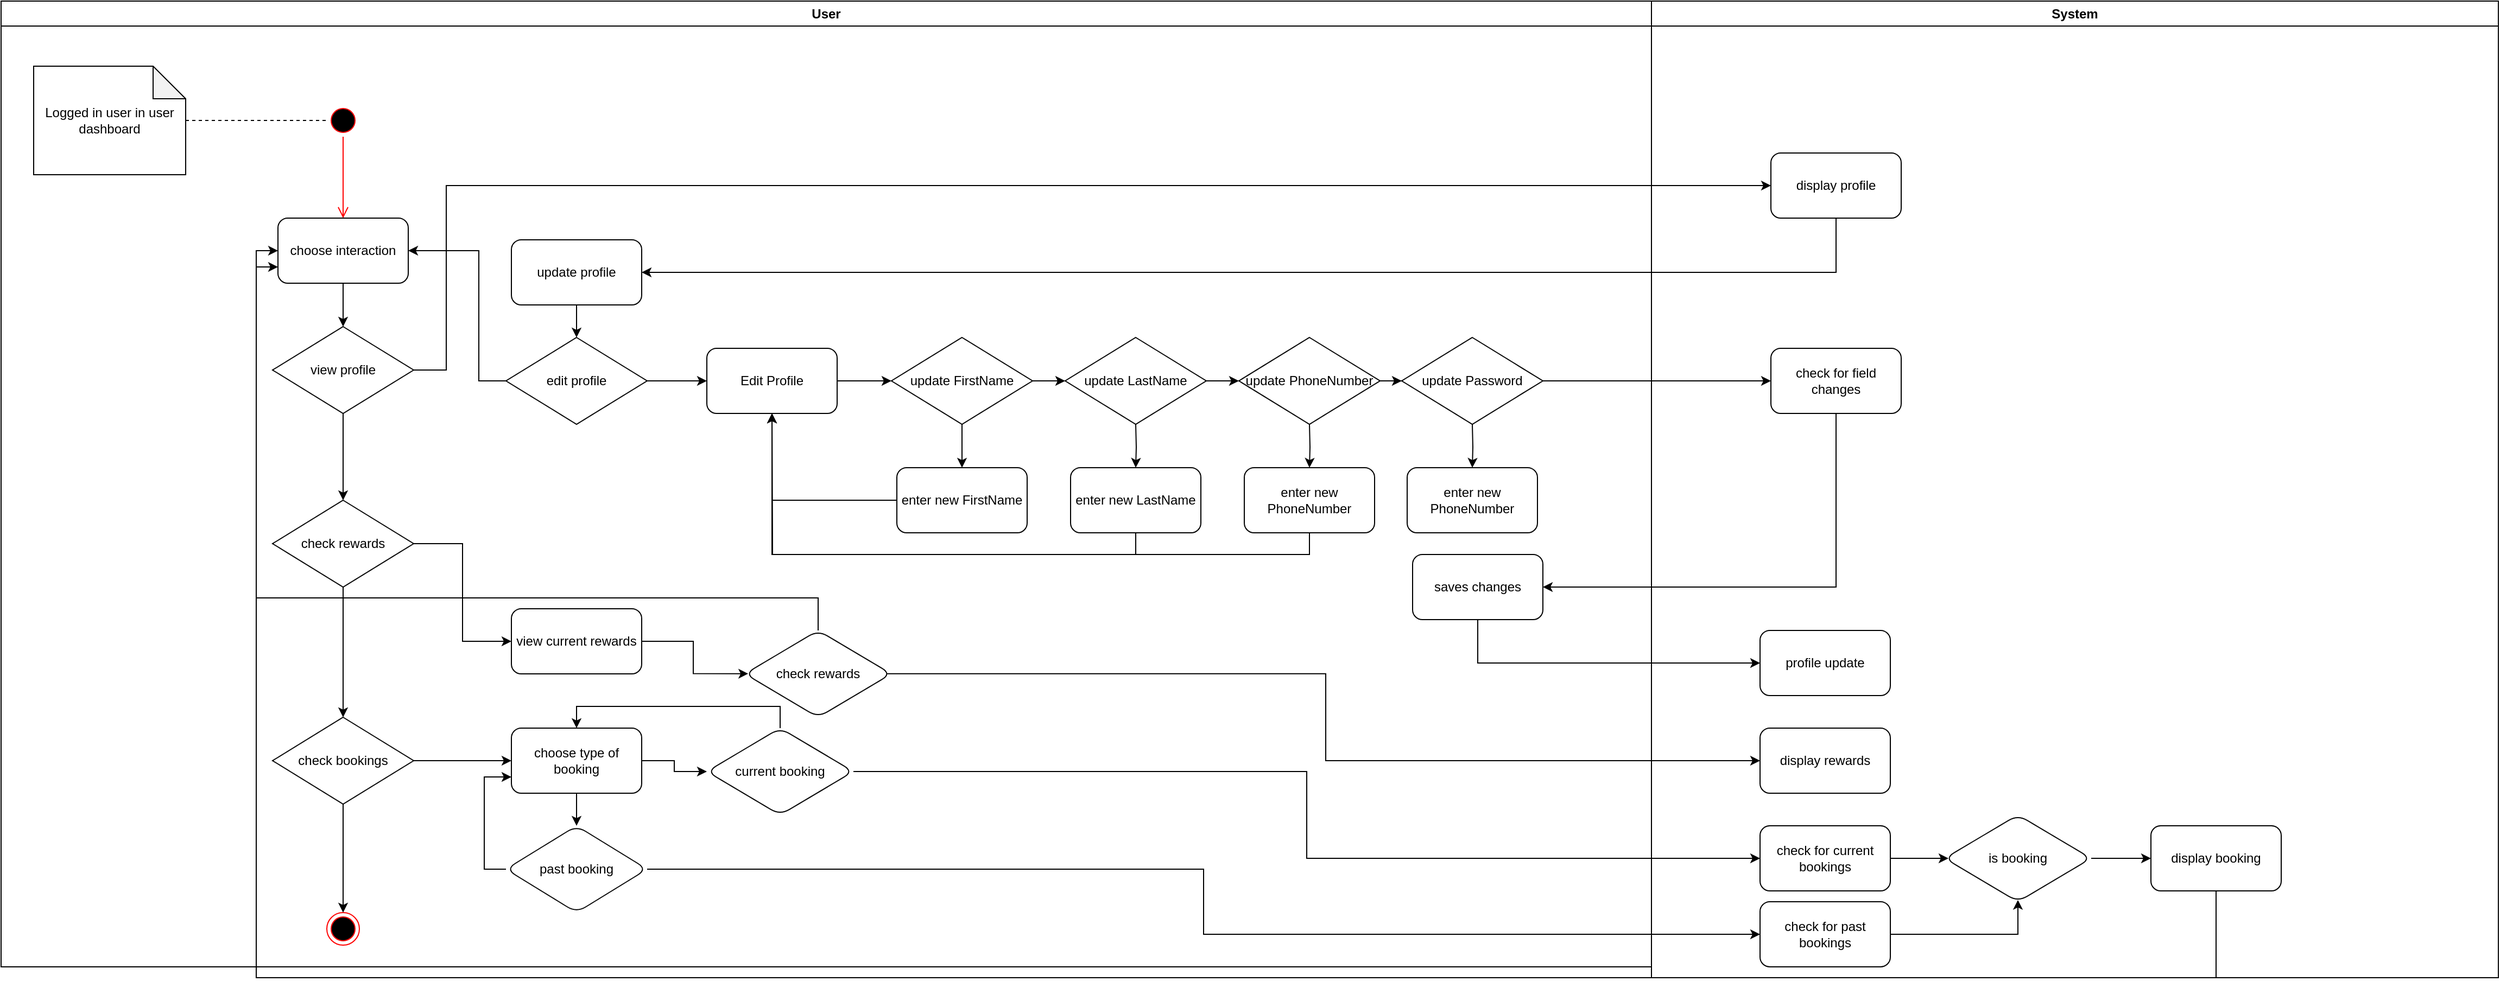 <mxfile version="21.6.8" type="device">
  <diagram name="Page-1" id="j6ZUwTwEuw8l7XssZwEK">
    <mxGraphModel dx="1214" dy="712" grid="1" gridSize="10" guides="1" tooltips="1" connect="1" arrows="1" fold="1" page="1" pageScale="1" pageWidth="1600" pageHeight="900" math="0" shadow="0">
      <root>
        <mxCell id="0" />
        <mxCell id="1" parent="0" />
        <mxCell id="_EfbOmLes6nvlu2SDe32-1" value="" style="ellipse;html=1;shape=endState;fillColor=#000000;strokeColor=#ff0000;" parent="1" vertex="1">
          <mxGeometry x="370" y="840" width="30" height="30" as="geometry" />
        </mxCell>
        <mxCell id="_EfbOmLes6nvlu2SDe32-2" value="" style="ellipse;html=1;shape=startState;fillColor=#000000;strokeColor=#ff0000;" parent="1" vertex="1">
          <mxGeometry x="370" y="95" width="30" height="30" as="geometry" />
        </mxCell>
        <mxCell id="_EfbOmLes6nvlu2SDe32-3" value="" style="edgeStyle=orthogonalEdgeStyle;html=1;verticalAlign=bottom;endArrow=open;endSize=8;strokeColor=#ff0000;rounded=0;entryX=0.5;entryY=0;entryDx=0;entryDy=0;" parent="1" source="_EfbOmLes6nvlu2SDe32-2" target="_EfbOmLes6nvlu2SDe32-9" edge="1">
          <mxGeometry relative="1" as="geometry">
            <mxPoint x="385" y="185" as="targetPoint" />
          </mxGeometry>
        </mxCell>
        <mxCell id="_EfbOmLes6nvlu2SDe32-6" style="edgeStyle=orthogonalEdgeStyle;rounded=0;orthogonalLoop=1;jettySize=auto;html=1;entryX=0;entryY=0.5;entryDx=0;entryDy=0;endArrow=none;endFill=0;dashed=1;" parent="1" source="_EfbOmLes6nvlu2SDe32-5" target="_EfbOmLes6nvlu2SDe32-2" edge="1">
          <mxGeometry relative="1" as="geometry" />
        </mxCell>
        <mxCell id="_EfbOmLes6nvlu2SDe32-5" value="Logged in user in user dashboard" style="shape=note;whiteSpace=wrap;html=1;backgroundOutline=1;darkOpacity=0.05;" parent="1" vertex="1">
          <mxGeometry x="100" y="60" width="140" height="100" as="geometry" />
        </mxCell>
        <mxCell id="_EfbOmLes6nvlu2SDe32-20" style="edgeStyle=orthogonalEdgeStyle;rounded=0;orthogonalLoop=1;jettySize=auto;html=1;entryX=0.5;entryY=0;entryDx=0;entryDy=0;" parent="1" source="_EfbOmLes6nvlu2SDe32-9" target="_EfbOmLes6nvlu2SDe32-10" edge="1">
          <mxGeometry relative="1" as="geometry" />
        </mxCell>
        <mxCell id="_EfbOmLes6nvlu2SDe32-9" value="choose interaction" style="rounded=1;whiteSpace=wrap;html=1;" parent="1" vertex="1">
          <mxGeometry x="325" y="200" width="120" height="60" as="geometry" />
        </mxCell>
        <mxCell id="_EfbOmLes6nvlu2SDe32-12" value="" style="edgeStyle=orthogonalEdgeStyle;rounded=0;orthogonalLoop=1;jettySize=auto;html=1;entryX=0.5;entryY=0;entryDx=0;entryDy=0;" parent="1" source="_EfbOmLes6nvlu2SDe32-10" target="_EfbOmLes6nvlu2SDe32-13" edge="1">
          <mxGeometry relative="1" as="geometry">
            <mxPoint x="385" y="430" as="targetPoint" />
          </mxGeometry>
        </mxCell>
        <mxCell id="_EfbOmLes6nvlu2SDe32-19" style="edgeStyle=orthogonalEdgeStyle;rounded=0;orthogonalLoop=1;jettySize=auto;html=1;exitX=1;exitY=0.5;exitDx=0;exitDy=0;entryX=0;entryY=0.5;entryDx=0;entryDy=0;" parent="1" source="_EfbOmLes6nvlu2SDe32-10" target="_EfbOmLes6nvlu2SDe32-18" edge="1">
          <mxGeometry relative="1" as="geometry">
            <Array as="points">
              <mxPoint x="480" y="340" />
              <mxPoint x="480" y="170" />
              <mxPoint x="1390" y="170" />
            </Array>
          </mxGeometry>
        </mxCell>
        <mxCell id="_EfbOmLes6nvlu2SDe32-10" value="view profile" style="rhombus;whiteSpace=wrap;html=1;" parent="1" vertex="1">
          <mxGeometry x="320" y="300" width="130" height="80" as="geometry" />
        </mxCell>
        <mxCell id="_EfbOmLes6nvlu2SDe32-30" value="" style="edgeStyle=orthogonalEdgeStyle;rounded=0;orthogonalLoop=1;jettySize=auto;html=1;" parent="1" source="_EfbOmLes6nvlu2SDe32-13" target="_EfbOmLes6nvlu2SDe32-29" edge="1">
          <mxGeometry relative="1" as="geometry" />
        </mxCell>
        <mxCell id="_EfbOmLes6nvlu2SDe32-64" style="edgeStyle=orthogonalEdgeStyle;rounded=0;orthogonalLoop=1;jettySize=auto;html=1;exitX=1;exitY=0.5;exitDx=0;exitDy=0;entryX=0;entryY=0.5;entryDx=0;entryDy=0;" parent="1" source="_EfbOmLes6nvlu2SDe32-13" target="_EfbOmLes6nvlu2SDe32-63" edge="1">
          <mxGeometry relative="1" as="geometry" />
        </mxCell>
        <mxCell id="_EfbOmLes6nvlu2SDe32-13" value="check rewards" style="rhombus;whiteSpace=wrap;html=1;" parent="1" vertex="1">
          <mxGeometry x="320" y="460" width="130" height="80" as="geometry" />
        </mxCell>
        <mxCell id="_EfbOmLes6nvlu2SDe32-27" style="edgeStyle=orthogonalEdgeStyle;rounded=0;orthogonalLoop=1;jettySize=auto;html=1;exitX=0;exitY=0.5;exitDx=0;exitDy=0;entryX=1;entryY=0.5;entryDx=0;entryDy=0;startArrow=none;startFill=0;" parent="1" source="_EfbOmLes6nvlu2SDe32-14" target="_EfbOmLes6nvlu2SDe32-9" edge="1">
          <mxGeometry relative="1" as="geometry">
            <Array as="points">
              <mxPoint x="510" y="350" />
              <mxPoint x="510" y="230" />
            </Array>
          </mxGeometry>
        </mxCell>
        <mxCell id="_EfbOmLes6nvlu2SDe32-32" style="edgeStyle=orthogonalEdgeStyle;rounded=0;orthogonalLoop=1;jettySize=auto;html=1;exitX=1;exitY=0.5;exitDx=0;exitDy=0;entryX=0;entryY=0.5;entryDx=0;entryDy=0;" parent="1" source="_EfbOmLes6nvlu2SDe32-14" target="_EfbOmLes6nvlu2SDe32-31" edge="1">
          <mxGeometry relative="1" as="geometry" />
        </mxCell>
        <mxCell id="_EfbOmLes6nvlu2SDe32-14" value="edit profile" style="rhombus;whiteSpace=wrap;html=1;" parent="1" vertex="1">
          <mxGeometry x="535" y="310" width="130" height="80" as="geometry" />
        </mxCell>
        <mxCell id="_EfbOmLes6nvlu2SDe32-22" style="edgeStyle=orthogonalEdgeStyle;rounded=0;orthogonalLoop=1;jettySize=auto;html=1;exitX=0.5;exitY=1;exitDx=0;exitDy=0;entryX=1;entryY=0.5;entryDx=0;entryDy=0;" parent="1" source="_EfbOmLes6nvlu2SDe32-18" target="_EfbOmLes6nvlu2SDe32-21" edge="1">
          <mxGeometry relative="1" as="geometry" />
        </mxCell>
        <mxCell id="_EfbOmLes6nvlu2SDe32-18" value="display profile" style="rounded=1;whiteSpace=wrap;html=1;" parent="1" vertex="1">
          <mxGeometry x="1700" y="140" width="120" height="60" as="geometry" />
        </mxCell>
        <mxCell id="_EfbOmLes6nvlu2SDe32-23" style="edgeStyle=orthogonalEdgeStyle;rounded=0;orthogonalLoop=1;jettySize=auto;html=1;exitX=0.5;exitY=1;exitDx=0;exitDy=0;entryX=0.5;entryY=0;entryDx=0;entryDy=0;" parent="1" source="_EfbOmLes6nvlu2SDe32-21" target="_EfbOmLes6nvlu2SDe32-14" edge="1">
          <mxGeometry relative="1" as="geometry" />
        </mxCell>
        <mxCell id="_EfbOmLes6nvlu2SDe32-21" value="update profile" style="rounded=1;whiteSpace=wrap;html=1;" parent="1" vertex="1">
          <mxGeometry x="540" y="220" width="120" height="60" as="geometry" />
        </mxCell>
        <mxCell id="_EfbOmLes6nvlu2SDe32-25" value="profile update" style="rounded=1;whiteSpace=wrap;html=1;" parent="1" vertex="1">
          <mxGeometry x="1690" y="580" width="120" height="60" as="geometry" />
        </mxCell>
        <mxCell id="_EfbOmLes6nvlu2SDe32-71" style="edgeStyle=orthogonalEdgeStyle;rounded=0;orthogonalLoop=1;jettySize=auto;html=1;exitX=1;exitY=0.5;exitDx=0;exitDy=0;" parent="1" source="_EfbOmLes6nvlu2SDe32-29" edge="1">
          <mxGeometry relative="1" as="geometry">
            <mxPoint x="540" y="700" as="targetPoint" />
          </mxGeometry>
        </mxCell>
        <mxCell id="_EfbOmLes6nvlu2SDe32-91" style="edgeStyle=orthogonalEdgeStyle;rounded=0;orthogonalLoop=1;jettySize=auto;html=1;exitX=0.5;exitY=1;exitDx=0;exitDy=0;entryX=0.5;entryY=0;entryDx=0;entryDy=0;" parent="1" source="_EfbOmLes6nvlu2SDe32-29" target="_EfbOmLes6nvlu2SDe32-1" edge="1">
          <mxGeometry relative="1" as="geometry" />
        </mxCell>
        <mxCell id="_EfbOmLes6nvlu2SDe32-29" value="check bookings" style="rhombus;whiteSpace=wrap;html=1;" parent="1" vertex="1">
          <mxGeometry x="320" y="660" width="130" height="80" as="geometry" />
        </mxCell>
        <mxCell id="_EfbOmLes6nvlu2SDe32-33" style="edgeStyle=orthogonalEdgeStyle;rounded=0;orthogonalLoop=1;jettySize=auto;html=1;exitX=1;exitY=0.5;exitDx=0;exitDy=0;" parent="1" source="_EfbOmLes6nvlu2SDe32-31" edge="1">
          <mxGeometry relative="1" as="geometry">
            <mxPoint x="890" y="350" as="targetPoint" />
          </mxGeometry>
        </mxCell>
        <mxCell id="_EfbOmLes6nvlu2SDe32-31" value="Edit Profile" style="rounded=1;whiteSpace=wrap;html=1;" parent="1" vertex="1">
          <mxGeometry x="720" y="320" width="120" height="60" as="geometry" />
        </mxCell>
        <mxCell id="_EfbOmLes6nvlu2SDe32-36" style="edgeStyle=orthogonalEdgeStyle;rounded=0;orthogonalLoop=1;jettySize=auto;html=1;exitX=0.5;exitY=1;exitDx=0;exitDy=0;entryX=0.5;entryY=0;entryDx=0;entryDy=0;" parent="1" source="_EfbOmLes6nvlu2SDe32-34" target="_EfbOmLes6nvlu2SDe32-35" edge="1">
          <mxGeometry relative="1" as="geometry" />
        </mxCell>
        <mxCell id="_EfbOmLes6nvlu2SDe32-38" style="edgeStyle=orthogonalEdgeStyle;rounded=0;orthogonalLoop=1;jettySize=auto;html=1;exitX=1;exitY=0.5;exitDx=0;exitDy=0;entryX=0;entryY=0.5;entryDx=0;entryDy=0;entryPerimeter=0;" parent="1" source="_EfbOmLes6nvlu2SDe32-34" target="_EfbOmLes6nvlu2SDe32-37" edge="1">
          <mxGeometry relative="1" as="geometry" />
        </mxCell>
        <mxCell id="_EfbOmLes6nvlu2SDe32-34" value="update FirstName" style="rhombus;whiteSpace=wrap;html=1;" parent="1" vertex="1">
          <mxGeometry x="890" y="310" width="130" height="80" as="geometry" />
        </mxCell>
        <mxCell id="_EfbOmLes6nvlu2SDe32-41" style="edgeStyle=orthogonalEdgeStyle;rounded=0;orthogonalLoop=1;jettySize=auto;html=1;exitX=0;exitY=0.5;exitDx=0;exitDy=0;" parent="1" source="_EfbOmLes6nvlu2SDe32-35" target="_EfbOmLes6nvlu2SDe32-31" edge="1">
          <mxGeometry relative="1" as="geometry" />
        </mxCell>
        <mxCell id="_EfbOmLes6nvlu2SDe32-35" value="enter new FirstName" style="rounded=1;whiteSpace=wrap;html=1;" parent="1" vertex="1">
          <mxGeometry x="895" y="430" width="120" height="60" as="geometry" />
        </mxCell>
        <mxCell id="_EfbOmLes6nvlu2SDe32-48" style="edgeStyle=orthogonalEdgeStyle;rounded=0;orthogonalLoop=1;jettySize=auto;html=1;exitX=1;exitY=0.5;exitDx=0;exitDy=0;entryX=0;entryY=0.5;entryDx=0;entryDy=0;" parent="1" source="_EfbOmLes6nvlu2SDe32-37" target="_EfbOmLes6nvlu2SDe32-44" edge="1">
          <mxGeometry relative="1" as="geometry" />
        </mxCell>
        <mxCell id="_EfbOmLes6nvlu2SDe32-37" value="update LastName" style="rhombus;whiteSpace=wrap;html=1;" parent="1" vertex="1">
          <mxGeometry x="1050" y="310" width="130" height="80" as="geometry" />
        </mxCell>
        <mxCell id="_EfbOmLes6nvlu2SDe32-39" style="edgeStyle=orthogonalEdgeStyle;rounded=0;orthogonalLoop=1;jettySize=auto;html=1;exitX=0.5;exitY=1;exitDx=0;exitDy=0;entryX=0.5;entryY=0;entryDx=0;entryDy=0;" parent="1" target="_EfbOmLes6nvlu2SDe32-40" edge="1">
          <mxGeometry relative="1" as="geometry">
            <mxPoint x="1115" y="390" as="sourcePoint" />
          </mxGeometry>
        </mxCell>
        <mxCell id="_EfbOmLes6nvlu2SDe32-42" style="edgeStyle=orthogonalEdgeStyle;rounded=0;orthogonalLoop=1;jettySize=auto;html=1;exitX=0.5;exitY=1;exitDx=0;exitDy=0;" parent="1" source="_EfbOmLes6nvlu2SDe32-40" edge="1">
          <mxGeometry relative="1" as="geometry">
            <mxPoint x="780" y="380" as="targetPoint" />
          </mxGeometry>
        </mxCell>
        <mxCell id="_EfbOmLes6nvlu2SDe32-40" value="enter new LastName" style="rounded=1;whiteSpace=wrap;html=1;" parent="1" vertex="1">
          <mxGeometry x="1055" y="430" width="120" height="60" as="geometry" />
        </mxCell>
        <mxCell id="_EfbOmLes6nvlu2SDe32-54" style="edgeStyle=orthogonalEdgeStyle;rounded=0;orthogonalLoop=1;jettySize=auto;html=1;entryX=0;entryY=0.5;entryDx=0;entryDy=0;" parent="1" source="_EfbOmLes6nvlu2SDe32-44" target="_EfbOmLes6nvlu2SDe32-51" edge="1">
          <mxGeometry relative="1" as="geometry" />
        </mxCell>
        <mxCell id="_EfbOmLes6nvlu2SDe32-44" value="update PhoneNumber" style="rhombus;whiteSpace=wrap;html=1;" parent="1" vertex="1">
          <mxGeometry x="1210" y="310" width="130" height="80" as="geometry" />
        </mxCell>
        <mxCell id="_EfbOmLes6nvlu2SDe32-49" style="edgeStyle=orthogonalEdgeStyle;rounded=0;orthogonalLoop=1;jettySize=auto;html=1;exitX=0.5;exitY=1;exitDx=0;exitDy=0;entryX=0.5;entryY=1;entryDx=0;entryDy=0;" parent="1" source="_EfbOmLes6nvlu2SDe32-45" target="_EfbOmLes6nvlu2SDe32-31" edge="1">
          <mxGeometry relative="1" as="geometry" />
        </mxCell>
        <mxCell id="_EfbOmLes6nvlu2SDe32-45" value="enter new PhoneNumber" style="rounded=1;whiteSpace=wrap;html=1;" parent="1" vertex="1">
          <mxGeometry x="1215" y="430" width="120" height="60" as="geometry" />
        </mxCell>
        <mxCell id="_EfbOmLes6nvlu2SDe32-46" style="edgeStyle=orthogonalEdgeStyle;rounded=0;orthogonalLoop=1;jettySize=auto;html=1;exitX=0.5;exitY=1;exitDx=0;exitDy=0;entryX=0.5;entryY=0;entryDx=0;entryDy=0;" parent="1" target="_EfbOmLes6nvlu2SDe32-45" edge="1">
          <mxGeometry relative="1" as="geometry">
            <mxPoint x="1275" y="390" as="sourcePoint" />
          </mxGeometry>
        </mxCell>
        <mxCell id="_EfbOmLes6nvlu2SDe32-58" style="edgeStyle=orthogonalEdgeStyle;rounded=0;orthogonalLoop=1;jettySize=auto;html=1;exitX=1;exitY=0.5;exitDx=0;exitDy=0;" parent="1" source="_EfbOmLes6nvlu2SDe32-51" target="_EfbOmLes6nvlu2SDe32-57" edge="1">
          <mxGeometry relative="1" as="geometry" />
        </mxCell>
        <mxCell id="_EfbOmLes6nvlu2SDe32-51" value="update Password" style="rhombus;whiteSpace=wrap;html=1;" parent="1" vertex="1">
          <mxGeometry x="1360" y="310" width="130" height="80" as="geometry" />
        </mxCell>
        <mxCell id="_EfbOmLes6nvlu2SDe32-52" value="enter new PhoneNumber" style="rounded=1;whiteSpace=wrap;html=1;" parent="1" vertex="1">
          <mxGeometry x="1365" y="430" width="120" height="60" as="geometry" />
        </mxCell>
        <mxCell id="_EfbOmLes6nvlu2SDe32-53" style="edgeStyle=orthogonalEdgeStyle;rounded=0;orthogonalLoop=1;jettySize=auto;html=1;exitX=0.5;exitY=1;exitDx=0;exitDy=0;entryX=0.5;entryY=0;entryDx=0;entryDy=0;" parent="1" target="_EfbOmLes6nvlu2SDe32-52" edge="1">
          <mxGeometry relative="1" as="geometry">
            <mxPoint x="1425" y="390" as="sourcePoint" />
          </mxGeometry>
        </mxCell>
        <mxCell id="_EfbOmLes6nvlu2SDe32-61" style="edgeStyle=orthogonalEdgeStyle;rounded=0;orthogonalLoop=1;jettySize=auto;html=1;exitX=0.5;exitY=1;exitDx=0;exitDy=0;entryX=1;entryY=0.5;entryDx=0;entryDy=0;" parent="1" source="_EfbOmLes6nvlu2SDe32-57" target="_EfbOmLes6nvlu2SDe32-60" edge="1">
          <mxGeometry relative="1" as="geometry" />
        </mxCell>
        <mxCell id="_EfbOmLes6nvlu2SDe32-57" value="check for field changes" style="rounded=1;whiteSpace=wrap;html=1;" parent="1" vertex="1">
          <mxGeometry x="1700" y="320" width="120" height="60" as="geometry" />
        </mxCell>
        <mxCell id="_EfbOmLes6nvlu2SDe32-62" style="edgeStyle=orthogonalEdgeStyle;rounded=0;orthogonalLoop=1;jettySize=auto;html=1;entryX=0;entryY=0.5;entryDx=0;entryDy=0;" parent="1" source="_EfbOmLes6nvlu2SDe32-60" target="_EfbOmLes6nvlu2SDe32-25" edge="1">
          <mxGeometry relative="1" as="geometry">
            <Array as="points">
              <mxPoint x="1430" y="610" />
            </Array>
          </mxGeometry>
        </mxCell>
        <mxCell id="_EfbOmLes6nvlu2SDe32-60" value="saves changes" style="rounded=1;whiteSpace=wrap;html=1;" parent="1" vertex="1">
          <mxGeometry x="1370" y="510" width="120" height="60" as="geometry" />
        </mxCell>
        <mxCell id="_EfbOmLes6nvlu2SDe32-66" value="" style="edgeStyle=orthogonalEdgeStyle;rounded=0;orthogonalLoop=1;jettySize=auto;html=1;entryX=0.023;entryY=0.498;entryDx=0;entryDy=0;entryPerimeter=0;" parent="1" source="_EfbOmLes6nvlu2SDe32-63" target="_EfbOmLes6nvlu2SDe32-65" edge="1">
          <mxGeometry relative="1" as="geometry" />
        </mxCell>
        <mxCell id="_EfbOmLes6nvlu2SDe32-63" value="view current rewards" style="rounded=1;whiteSpace=wrap;html=1;" parent="1" vertex="1">
          <mxGeometry x="540" y="560" width="120" height="60" as="geometry" />
        </mxCell>
        <mxCell id="_EfbOmLes6nvlu2SDe32-67" style="edgeStyle=orthogonalEdgeStyle;rounded=0;orthogonalLoop=1;jettySize=auto;html=1;entryX=0;entryY=0.5;entryDx=0;entryDy=0;" parent="1" source="_EfbOmLes6nvlu2SDe32-65" target="_EfbOmLes6nvlu2SDe32-9" edge="1">
          <mxGeometry relative="1" as="geometry">
            <Array as="points">
              <mxPoint x="823" y="550" />
              <mxPoint x="305" y="550" />
              <mxPoint x="305" y="230" />
            </Array>
          </mxGeometry>
        </mxCell>
        <mxCell id="_EfbOmLes6nvlu2SDe32-69" style="edgeStyle=orthogonalEdgeStyle;rounded=0;orthogonalLoop=1;jettySize=auto;html=1;exitX=0.963;exitY=0.499;exitDx=0;exitDy=0;entryX=0;entryY=0.5;entryDx=0;entryDy=0;exitPerimeter=0;" parent="1" source="_EfbOmLes6nvlu2SDe32-65" target="_EfbOmLes6nvlu2SDe32-68" edge="1">
          <mxGeometry relative="1" as="geometry" />
        </mxCell>
        <mxCell id="_EfbOmLes6nvlu2SDe32-65" value="check rewards" style="rhombus;whiteSpace=wrap;html=1;rounded=1;" parent="1" vertex="1">
          <mxGeometry x="755" y="580" width="135" height="80" as="geometry" />
        </mxCell>
        <mxCell id="_EfbOmLes6nvlu2SDe32-68" value="display rewards" style="rounded=1;whiteSpace=wrap;html=1;" parent="1" vertex="1">
          <mxGeometry x="1690" y="670" width="120" height="60" as="geometry" />
        </mxCell>
        <mxCell id="_EfbOmLes6nvlu2SDe32-78" value="" style="edgeStyle=orthogonalEdgeStyle;rounded=0;orthogonalLoop=1;jettySize=auto;html=1;" parent="1" source="_EfbOmLes6nvlu2SDe32-72" target="_EfbOmLes6nvlu2SDe32-77" edge="1">
          <mxGeometry relative="1" as="geometry" />
        </mxCell>
        <mxCell id="_EfbOmLes6nvlu2SDe32-80" style="edgeStyle=orthogonalEdgeStyle;rounded=0;orthogonalLoop=1;jettySize=auto;html=1;exitX=1;exitY=0.5;exitDx=0;exitDy=0;entryX=0;entryY=0.5;entryDx=0;entryDy=0;" parent="1" source="_EfbOmLes6nvlu2SDe32-72" target="_EfbOmLes6nvlu2SDe32-79" edge="1">
          <mxGeometry relative="1" as="geometry" />
        </mxCell>
        <mxCell id="_EfbOmLes6nvlu2SDe32-72" value="choose type of booking" style="rounded=1;whiteSpace=wrap;html=1;" parent="1" vertex="1">
          <mxGeometry x="540" y="670" width="120" height="60" as="geometry" />
        </mxCell>
        <mxCell id="_EfbOmLes6nvlu2SDe32-86" style="edgeStyle=orthogonalEdgeStyle;rounded=0;orthogonalLoop=1;jettySize=auto;html=1;exitX=1;exitY=0.5;exitDx=0;exitDy=0;entryX=0.026;entryY=0.5;entryDx=0;entryDy=0;entryPerimeter=0;" parent="1" source="_EfbOmLes6nvlu2SDe32-75" target="_EfbOmLes6nvlu2SDe32-84" edge="1">
          <mxGeometry relative="1" as="geometry" />
        </mxCell>
        <mxCell id="_EfbOmLes6nvlu2SDe32-75" value="check for current bookings" style="rounded=1;whiteSpace=wrap;html=1;" parent="1" vertex="1">
          <mxGeometry x="1690" y="760" width="120" height="60" as="geometry" />
        </mxCell>
        <mxCell id="_EfbOmLes6nvlu2SDe32-82" style="edgeStyle=orthogonalEdgeStyle;rounded=0;orthogonalLoop=1;jettySize=auto;html=1;exitX=1;exitY=0.5;exitDx=0;exitDy=0;entryX=0;entryY=0.5;entryDx=0;entryDy=0;" parent="1" source="_EfbOmLes6nvlu2SDe32-77" target="_EfbOmLes6nvlu2SDe32-88" edge="1">
          <mxGeometry relative="1" as="geometry" />
        </mxCell>
        <mxCell id="_EfbOmLes6nvlu2SDe32-93" style="edgeStyle=orthogonalEdgeStyle;rounded=0;orthogonalLoop=1;jettySize=auto;html=1;exitX=0;exitY=0.5;exitDx=0;exitDy=0;entryX=0;entryY=0.75;entryDx=0;entryDy=0;" parent="1" source="_EfbOmLes6nvlu2SDe32-77" target="_EfbOmLes6nvlu2SDe32-72" edge="1">
          <mxGeometry relative="1" as="geometry" />
        </mxCell>
        <mxCell id="_EfbOmLes6nvlu2SDe32-77" value="past booking" style="rhombus;whiteSpace=wrap;html=1;rounded=1;" parent="1" vertex="1">
          <mxGeometry x="535" y="760" width="130" height="80" as="geometry" />
        </mxCell>
        <mxCell id="_EfbOmLes6nvlu2SDe32-81" style="edgeStyle=orthogonalEdgeStyle;rounded=0;orthogonalLoop=1;jettySize=auto;html=1;exitX=1;exitY=0.5;exitDx=0;exitDy=0;entryX=0;entryY=0.5;entryDx=0;entryDy=0;" parent="1" source="_EfbOmLes6nvlu2SDe32-79" target="_EfbOmLes6nvlu2SDe32-75" edge="1">
          <mxGeometry relative="1" as="geometry" />
        </mxCell>
        <mxCell id="_EfbOmLes6nvlu2SDe32-92" style="edgeStyle=orthogonalEdgeStyle;rounded=0;orthogonalLoop=1;jettySize=auto;html=1;exitX=0.5;exitY=0;exitDx=0;exitDy=0;entryX=0.5;entryY=0;entryDx=0;entryDy=0;" parent="1" source="_EfbOmLes6nvlu2SDe32-79" target="_EfbOmLes6nvlu2SDe32-72" edge="1">
          <mxGeometry relative="1" as="geometry">
            <Array as="points">
              <mxPoint x="788" y="650" />
              <mxPoint x="600" y="650" />
            </Array>
          </mxGeometry>
        </mxCell>
        <mxCell id="_EfbOmLes6nvlu2SDe32-79" value="current booking" style="rhombus;whiteSpace=wrap;html=1;rounded=1;" parent="1" vertex="1">
          <mxGeometry x="720" y="670" width="135" height="80" as="geometry" />
        </mxCell>
        <mxCell id="_EfbOmLes6nvlu2SDe32-90" style="edgeStyle=orthogonalEdgeStyle;rounded=0;orthogonalLoop=1;jettySize=auto;html=1;entryX=0;entryY=0.75;entryDx=0;entryDy=0;" parent="1" source="_EfbOmLes6nvlu2SDe32-83" target="_EfbOmLes6nvlu2SDe32-9" edge="1">
          <mxGeometry relative="1" as="geometry">
            <mxPoint x="320" y="240" as="targetPoint" />
            <Array as="points">
              <mxPoint x="2110" y="900" />
              <mxPoint x="305" y="900" />
              <mxPoint x="305" y="245" />
            </Array>
          </mxGeometry>
        </mxCell>
        <mxCell id="_EfbOmLes6nvlu2SDe32-83" value="display booking" style="rounded=1;whiteSpace=wrap;html=1;" parent="1" vertex="1">
          <mxGeometry x="2050" y="760" width="120" height="60" as="geometry" />
        </mxCell>
        <mxCell id="_EfbOmLes6nvlu2SDe32-87" style="edgeStyle=orthogonalEdgeStyle;rounded=0;orthogonalLoop=1;jettySize=auto;html=1;exitX=1;exitY=0.5;exitDx=0;exitDy=0;" parent="1" source="_EfbOmLes6nvlu2SDe32-84" target="_EfbOmLes6nvlu2SDe32-83" edge="1">
          <mxGeometry relative="1" as="geometry" />
        </mxCell>
        <mxCell id="_EfbOmLes6nvlu2SDe32-84" value="is booking" style="rhombus;whiteSpace=wrap;html=1;rounded=1;" parent="1" vertex="1">
          <mxGeometry x="1860" y="750" width="135" height="80" as="geometry" />
        </mxCell>
        <mxCell id="_EfbOmLes6nvlu2SDe32-89" style="edgeStyle=orthogonalEdgeStyle;rounded=0;orthogonalLoop=1;jettySize=auto;html=1;exitX=1;exitY=0.5;exitDx=0;exitDy=0;entryX=0.5;entryY=0.979;entryDx=0;entryDy=0;entryPerimeter=0;" parent="1" source="_EfbOmLes6nvlu2SDe32-88" target="_EfbOmLes6nvlu2SDe32-84" edge="1">
          <mxGeometry relative="1" as="geometry">
            <Array as="points">
              <mxPoint x="1928" y="860" />
            </Array>
          </mxGeometry>
        </mxCell>
        <mxCell id="_EfbOmLes6nvlu2SDe32-88" value="check for past bookings" style="rounded=1;whiteSpace=wrap;html=1;" parent="1" vertex="1">
          <mxGeometry x="1690" y="830" width="120" height="60" as="geometry" />
        </mxCell>
        <mxCell id="_EfbOmLes6nvlu2SDe32-94" value="User" style="swimlane;whiteSpace=wrap;html=1;" parent="1" vertex="1">
          <mxGeometry x="70" width="1520" height="890" as="geometry" />
        </mxCell>
        <mxCell id="_EfbOmLes6nvlu2SDe32-95" value="System" style="swimlane;whiteSpace=wrap;html=1;" parent="1" vertex="1">
          <mxGeometry x="1590" width="780" height="900" as="geometry" />
        </mxCell>
      </root>
    </mxGraphModel>
  </diagram>
</mxfile>
